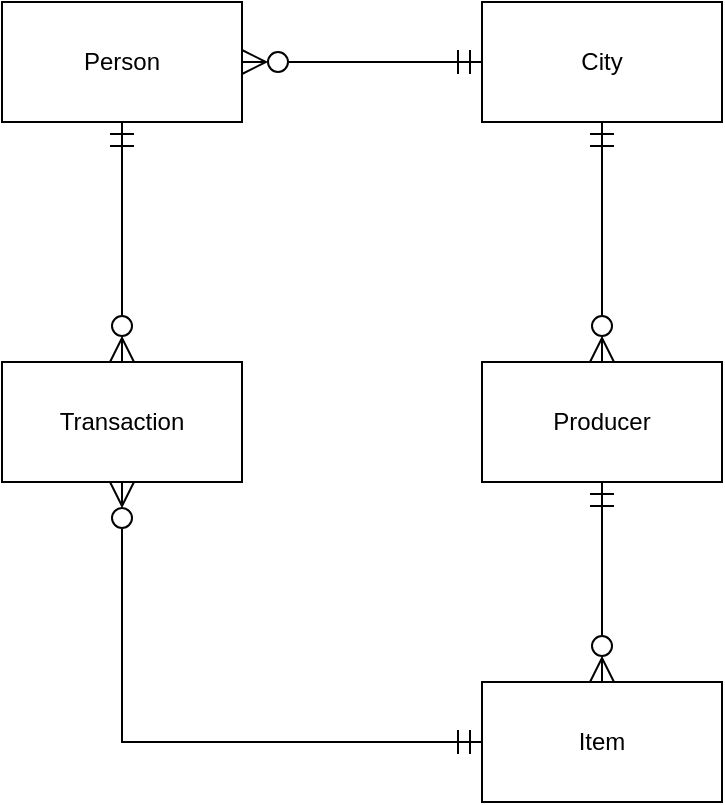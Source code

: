 <mxfile version="24.0.4" type="device">
  <diagram name="Page-1" id="05Jhu9Tuh3RNnMKY3rRU">
    <mxGraphModel dx="792" dy="1187" grid="1" gridSize="10" guides="1" tooltips="1" connect="1" arrows="1" fold="1" page="1" pageScale="1" pageWidth="827" pageHeight="1169" math="0" shadow="0">
      <root>
        <mxCell id="0" />
        <mxCell id="1" parent="0" />
        <mxCell id="qeeQlg8Ln3PyMWFTfQ0v-6" style="edgeStyle=orthogonalEdgeStyle;rounded=0;orthogonalLoop=1;jettySize=auto;html=1;endArrow=ERmandOne;endFill=0;startArrow=ERzeroToMany;startFill=0;endSize=10;startSize=10;" edge="1" parent="1" source="qeeQlg8Ln3PyMWFTfQ0v-1" target="qeeQlg8Ln3PyMWFTfQ0v-2">
          <mxGeometry relative="1" as="geometry" />
        </mxCell>
        <mxCell id="qeeQlg8Ln3PyMWFTfQ0v-1" value="Person" style="rounded=0;whiteSpace=wrap;html=1;" vertex="1" parent="1">
          <mxGeometry x="320" y="380" width="120" height="60" as="geometry" />
        </mxCell>
        <mxCell id="qeeQlg8Ln3PyMWFTfQ0v-2" value="City" style="rounded=0;whiteSpace=wrap;html=1;" vertex="1" parent="1">
          <mxGeometry x="560" y="380" width="120" height="60" as="geometry" />
        </mxCell>
        <mxCell id="qeeQlg8Ln3PyMWFTfQ0v-7" style="edgeStyle=orthogonalEdgeStyle;rounded=0;orthogonalLoop=1;jettySize=auto;html=1;entryX=0.5;entryY=1;entryDx=0;entryDy=0;startArrow=ERzeroToMany;startFill=0;endArrow=ERmandOne;endFill=0;endSize=10;startSize=10;" edge="1" parent="1" source="qeeQlg8Ln3PyMWFTfQ0v-3" target="qeeQlg8Ln3PyMWFTfQ0v-2">
          <mxGeometry relative="1" as="geometry" />
        </mxCell>
        <mxCell id="qeeQlg8Ln3PyMWFTfQ0v-8" style="edgeStyle=orthogonalEdgeStyle;rounded=0;orthogonalLoop=1;jettySize=auto;html=1;entryX=0.5;entryY=0;entryDx=0;entryDy=0;startArrow=ERmandOne;startFill=0;endArrow=ERzeroToMany;endFill=0;endSize=10;startSize=10;" edge="1" parent="1" source="qeeQlg8Ln3PyMWFTfQ0v-3" target="qeeQlg8Ln3PyMWFTfQ0v-4">
          <mxGeometry relative="1" as="geometry" />
        </mxCell>
        <mxCell id="qeeQlg8Ln3PyMWFTfQ0v-3" value="Producer" style="rounded=0;whiteSpace=wrap;html=1;" vertex="1" parent="1">
          <mxGeometry x="560" y="560" width="120" height="60" as="geometry" />
        </mxCell>
        <mxCell id="qeeQlg8Ln3PyMWFTfQ0v-4" value="Item" style="rounded=0;whiteSpace=wrap;html=1;" vertex="1" parent="1">
          <mxGeometry x="560" y="720" width="120" height="60" as="geometry" />
        </mxCell>
        <mxCell id="qeeQlg8Ln3PyMWFTfQ0v-9" style="edgeStyle=orthogonalEdgeStyle;rounded=0;orthogonalLoop=1;jettySize=auto;html=1;entryX=0;entryY=0.5;entryDx=0;entryDy=0;startArrow=ERzeroToMany;startFill=0;endArrow=ERmandOne;endFill=0;endSize=10;startSize=10;" edge="1" parent="1" source="qeeQlg8Ln3PyMWFTfQ0v-5" target="qeeQlg8Ln3PyMWFTfQ0v-4">
          <mxGeometry relative="1" as="geometry">
            <Array as="points">
              <mxPoint x="380" y="750" />
            </Array>
          </mxGeometry>
        </mxCell>
        <mxCell id="qeeQlg8Ln3PyMWFTfQ0v-10" style="edgeStyle=orthogonalEdgeStyle;rounded=0;orthogonalLoop=1;jettySize=auto;html=1;entryX=0.5;entryY=1;entryDx=0;entryDy=0;startArrow=ERzeroToMany;startFill=0;strokeWidth=1;endSize=10;startSize=10;endArrow=ERmandOne;endFill=0;" edge="1" parent="1" source="qeeQlg8Ln3PyMWFTfQ0v-5" target="qeeQlg8Ln3PyMWFTfQ0v-1">
          <mxGeometry relative="1" as="geometry" />
        </mxCell>
        <mxCell id="qeeQlg8Ln3PyMWFTfQ0v-5" value="Transaction" style="rounded=0;whiteSpace=wrap;html=1;" vertex="1" parent="1">
          <mxGeometry x="320" y="560" width="120" height="60" as="geometry" />
        </mxCell>
      </root>
    </mxGraphModel>
  </diagram>
</mxfile>
